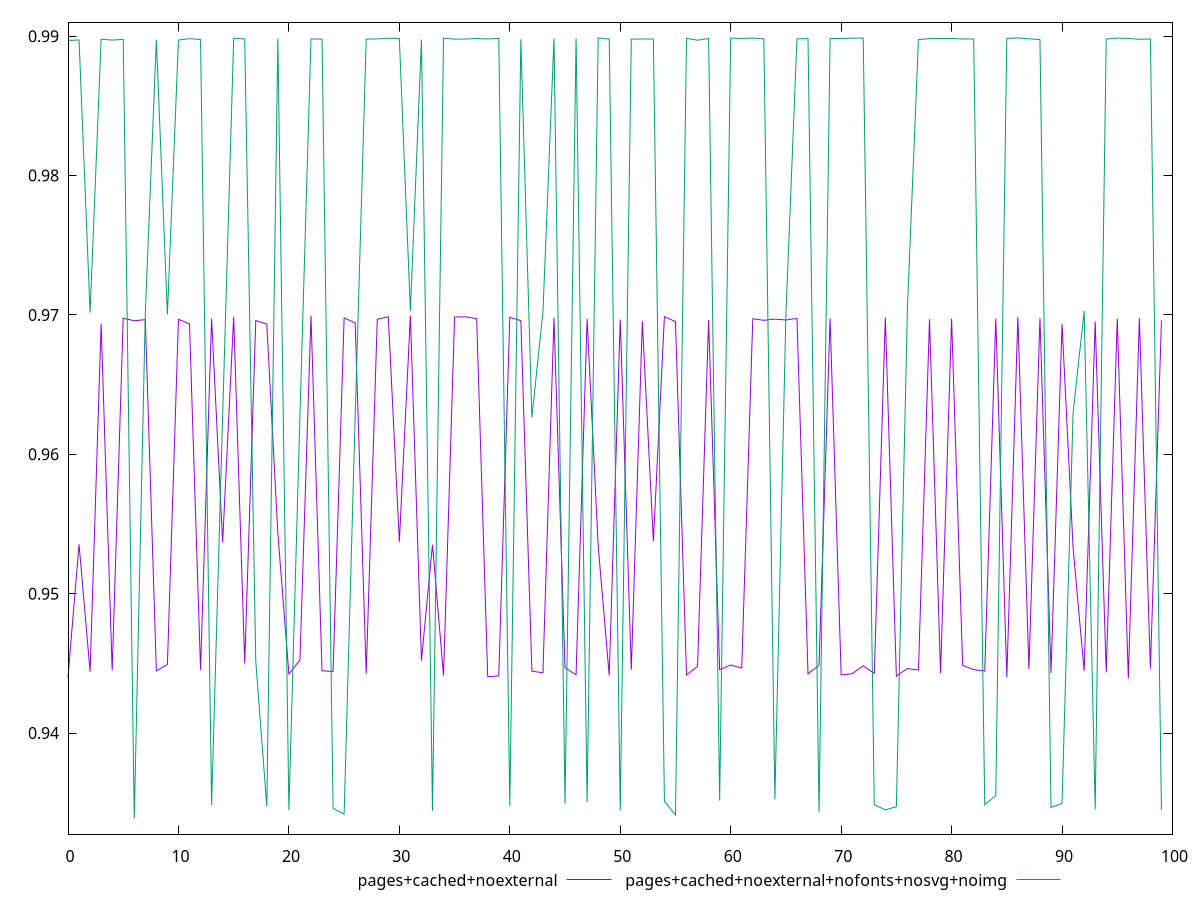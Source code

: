 $_pagesCachedNoexternal <<EOF
0.94401914162845
0.953538286506328
0.9444025510262182
0.9693573353656225
0.9445004261414259
0.9697608463498785
0.9695842798678213
0.9696643316917791
0.9444537299700276
0.9449218169180182
0.9696851815253462
0.9693570639441238
0.9445311860891779
0.9697401736026972
0.9536851480889489
0.9698677613455674
0.9449936306432273
0.9695967580893335
0.9693387122696211
0.9543240035829883
0.944236433556896
0.945244109318951
0.9699398796700953
0.9444691219665535
0.9444162170710269
0.9697874814006138
0.9694284126615715
0.9442484187364307
0.9696858104718362
0.9698651299289729
0.9537260193474717
0.9699561588510233
0.9452097851965635
0.9535061144032303
0.944129513156605
0.969848192238967
0.9698693544442571
0.9697281821160482
0.9440421698520622
0.944099703264288
0.9698232400669318
0.9695900062137657
0.9444430023280985
0.9443211010915014
0.9697954958622929
0.9446851556115226
0.9441805962133127
0.9697159181984908
0.953458247824045
0.9441336719423492
0.9696756205051167
0.944538172939493
0.969550718194004
0.9537704347085303
0.9698714576094676
0.9695266537249678
0.9441623469753895
0.9447920276288146
0.9696471596055678
0.9445413373649505
0.9448870508383945
0.9446648371079519
0.9697239807824116
0.969615964151717
0.9697026361656034
0.9696377527668483
0.9697498650849321
0.9442499535150668
0.9448612858629923
0.9697573118109606
0.9441697595120823
0.9442573854149774
0.9448169934324597
0.944280637403769
0.9698179900005099
0.9440832705221478
0.9446284675270147
0.9445216263631155
0.9696901948941102
0.9442842347226601
0.9697286489077388
0.9448556790567346
0.9445529198290011
0.944451924734268
0.9697403351437712
0.943989238626144
0.9698628385069493
0.9445817494292464
0.9697697263784995
0.9443123426969131
0.9693498254677531
0.9532749101052246
0.9444650624216864
0.9695193147852188
0.9443478281705755
0.9697390786985688
0.9439247064149171
0.9697688115440158
0.9446138819695662
0.9696156762084229
EOF
$_pagesCachedNoexternalNofontsNosvgNoimg <<EOF
0.9896951613192879
0.9897300843327966
0.9701663022365631
0.9897838552817295
0.9897227025080308
0.9897677464474923
0.9338674297618288
0.9701602902362185
0.9897451284245351
0.9700393957458715
0.9897231537759524
0.9898251320122142
0.9897609540694499
0.934847880228215
0.9627246404502436
0.9898540513979823
0.9898041260965503
0.9451569558537785
0.9347311095225381
0.9898240993082139
0.9344729119520809
0.9628027881591659
0.9898020575679982
0.9897901234886577
0.9346008230313736
0.9341887176656675
0.962729705650422
0.9897953969216133
0.9898042030195164
0.9898567893793888
0.989837245752809
0.9702675083158782
0.9897591708046598
0.9344253982034306
0.9898630298321597
0.9897894347620999
0.9897974450377564
0.9898314844811273
0.9898006427611837
0.9898463285533268
0.9347605614476238
0.9897836199030294
0.962651769777785
0.970201584752753
0.9898265657250029
0.9349499058273851
0.9898432604008067
0.9350565806029114
0.9898686251747059
0.9897951788376678
0.934448530703119
0.9897878005079119
0.9898015104689994
0.9897956620387887
0.9351036807010932
0.9341189515615076
0.9898425784991723
0.9897123753526509
0.9898362821496572
0.9351506049776083
0.989861493386037
0.9898411719737279
0.9898662171078136
0.9898084117830533
0.9352504220930924
0.9700688401812292
0.9898114660977433
0.9898284472539655
0.9343278748681769
0.989826736395481
0.989838644140367
0.9898592671591724
0.9898667447051622
0.9348554114086323
0.9344844490159623
0.9347188964351929
0.9705044211561888
0.9897609326372957
0.9898229470294104
0.9898385972454518
0.9898368492337535
0.9898008522127266
0.9897989157374694
0.9348510069766007
0.9355229214406336
0.9898379620172733
0.9898776539087086
0.9898176581544614
0.9897571214909711
0.9346576115758778
0.9349524235793867
0.9629609851701639
0.970286857246932
0.9345314305669599
0.9897987703843594
0.9898630681347844
0.9898419775462381
0.9897761071485578
0.9898050619644723
0.9344908651650691
EOF
set key outside below
set terminal pngcairo
set output "report_00005_2020-11-02T22-26-11.212Z/first-contentful-paint/first-contentful-paint_pages+cached+noexternal_pages+cached+noexternal+nofonts+nosvg+noimg.png"
set yrange [0.9327472252788912:0.9909978583916462]
plot $_pagesCachedNoexternal title "pages+cached+noexternal" with line ,$_pagesCachedNoexternalNofontsNosvgNoimg title "pages+cached+noexternal+nofonts+nosvg+noimg" with line ,